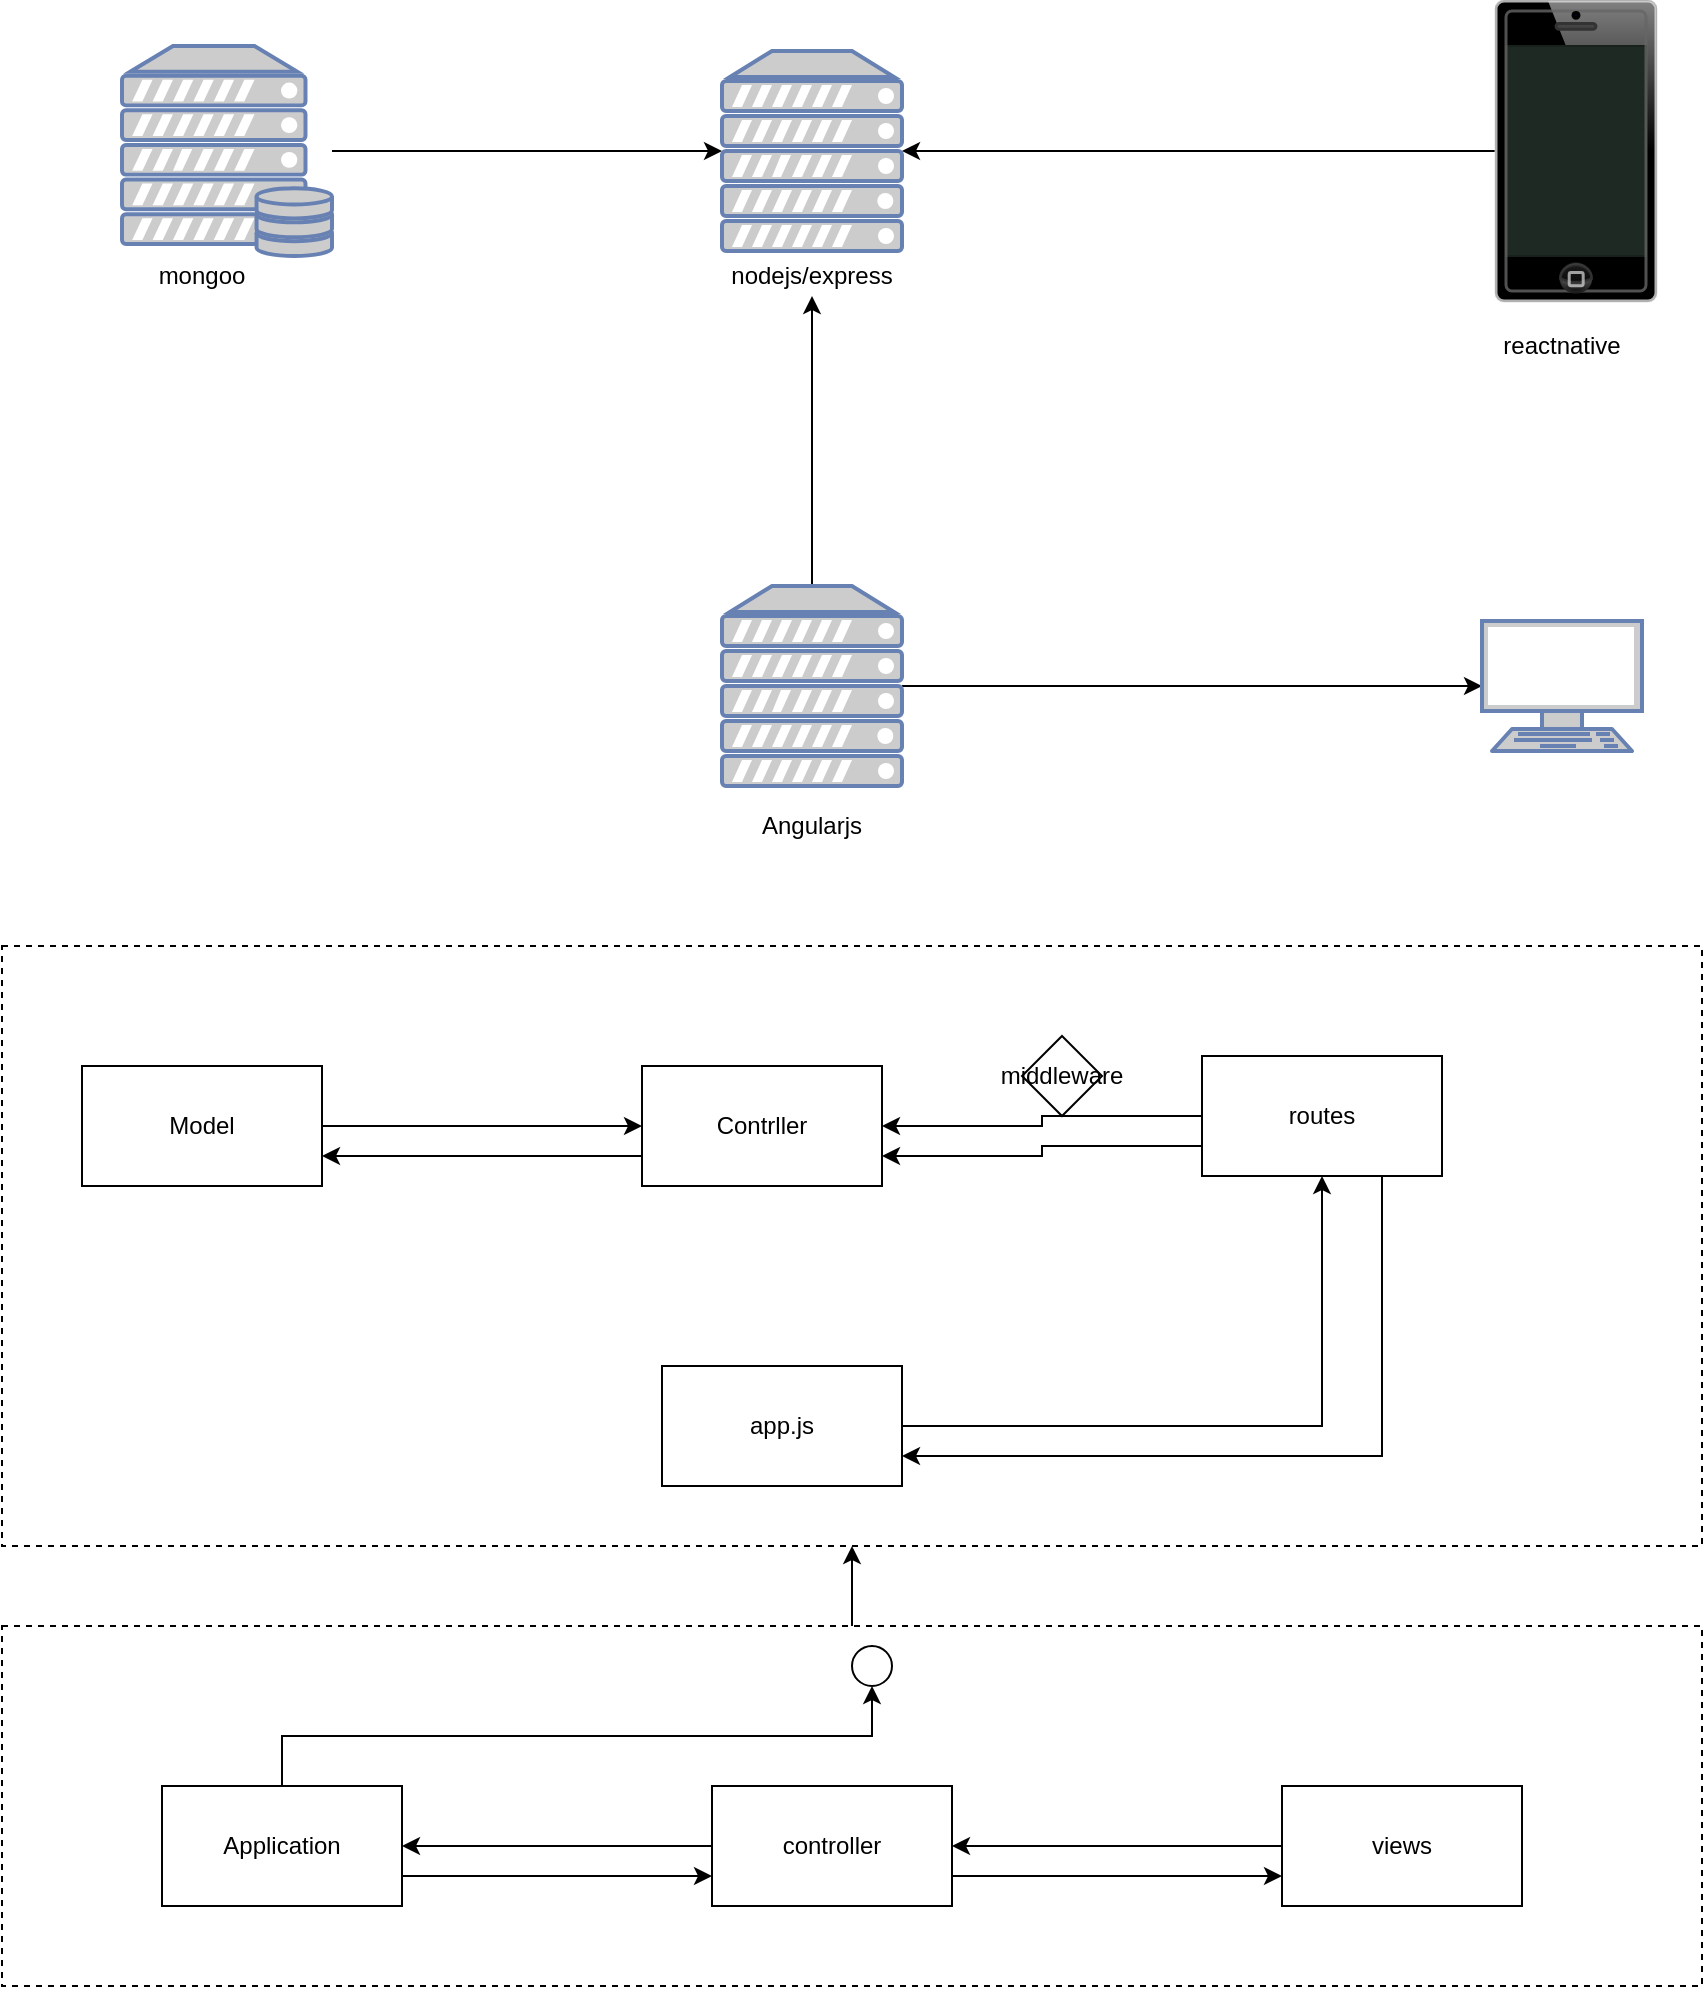 <mxfile version="12.2.4" pages="1"><diagram id="nBHXRuJ1h0ZP31H6Jr4_" name="Page-1"><mxGraphModel dx="1039" dy="549" grid="1" gridSize="10" guides="1" tooltips="1" connect="1" arrows="1" fold="1" page="1" pageScale="1" pageWidth="827" pageHeight="1169" math="0" shadow="0"><root><mxCell id="0"/><mxCell id="1" parent="0"/><mxCell id="7" value="" style="rounded=0;whiteSpace=wrap;html=1;dashed=1;fillColor=none;" vertex="1" parent="1"><mxGeometry y="840" width="850" height="180" as="geometry"/></mxCell><mxCell id="7_hz_wZNT7Yw_3VmMEoU-5" style="edgeStyle=orthogonalEdgeStyle;rounded=0;orthogonalLoop=1;jettySize=auto;html=1;" parent="1" source="7_hz_wZNT7Yw_3VmMEoU-1" target="7_hz_wZNT7Yw_3VmMEoU-2" edge="1"><mxGeometry relative="1" as="geometry"/></mxCell><mxCell id="7_hz_wZNT7Yw_3VmMEoU-1" value="" style="fontColor=#0066CC;verticalAlign=top;verticalLabelPosition=bottom;labelPosition=center;align=center;html=1;outlineConnect=0;fillColor=#CCCCCC;strokeColor=#6881B3;gradientColor=none;gradientDirection=north;strokeWidth=2;shape=mxgraph.networks.server_storage;" parent="1" vertex="1"><mxGeometry x="60" y="50" width="105" height="105" as="geometry"/></mxCell><mxCell id="7_hz_wZNT7Yw_3VmMEoU-2" value="" style="fontColor=#0066CC;verticalAlign=top;verticalLabelPosition=bottom;labelPosition=center;align=center;html=1;outlineConnect=0;fillColor=#CCCCCC;strokeColor=#6881B3;gradientColor=none;gradientDirection=north;strokeWidth=2;shape=mxgraph.networks.server;" parent="1" vertex="1"><mxGeometry x="360" y="52.5" width="90" height="100" as="geometry"/></mxCell><mxCell id="7_hz_wZNT7Yw_3VmMEoU-3" value="nodejs/express" style="text;html=1;strokeColor=none;fillColor=none;align=center;verticalAlign=middle;whiteSpace=wrap;rounded=0;" parent="1" vertex="1"><mxGeometry x="385" y="155" width="40" height="20" as="geometry"/></mxCell><mxCell id="7_hz_wZNT7Yw_3VmMEoU-4" value="mongoo" style="text;html=1;strokeColor=none;fillColor=none;align=center;verticalAlign=middle;whiteSpace=wrap;rounded=0;" parent="1" vertex="1"><mxGeometry x="80" y="155" width="40" height="20" as="geometry"/></mxCell><mxCell id="7_hz_wZNT7Yw_3VmMEoU-13" style="edgeStyle=orthogonalEdgeStyle;rounded=0;orthogonalLoop=1;jettySize=auto;html=1;entryX=0;entryY=0.5;entryDx=0;entryDy=0;entryPerimeter=0;" parent="1" source="7_hz_wZNT7Yw_3VmMEoU-7" target="7_hz_wZNT7Yw_3VmMEoU-9" edge="1"><mxGeometry relative="1" as="geometry"/></mxCell><mxCell id="7_hz_wZNT7Yw_3VmMEoU-16" style="edgeStyle=orthogonalEdgeStyle;rounded=0;orthogonalLoop=1;jettySize=auto;html=1;entryX=0.5;entryY=1;entryDx=0;entryDy=0;" parent="1" source="7_hz_wZNT7Yw_3VmMEoU-7" target="7_hz_wZNT7Yw_3VmMEoU-3" edge="1"><mxGeometry relative="1" as="geometry"/></mxCell><mxCell id="7_hz_wZNT7Yw_3VmMEoU-7" value="" style="fontColor=#0066CC;verticalAlign=top;verticalLabelPosition=bottom;labelPosition=center;align=center;html=1;outlineConnect=0;fillColor=#CCCCCC;strokeColor=#6881B3;gradientColor=none;gradientDirection=north;strokeWidth=2;shape=mxgraph.networks.server;" parent="1" vertex="1"><mxGeometry x="360" y="320" width="90" height="100" as="geometry"/></mxCell><mxCell id="7_hz_wZNT7Yw_3VmMEoU-8" value="Angularjs" style="text;html=1;strokeColor=none;fillColor=none;align=center;verticalAlign=middle;whiteSpace=wrap;rounded=0;" parent="1" vertex="1"><mxGeometry x="385" y="430" width="40" height="20" as="geometry"/></mxCell><mxCell id="7_hz_wZNT7Yw_3VmMEoU-9" value="" style="fontColor=#0066CC;verticalAlign=top;verticalLabelPosition=bottom;labelPosition=center;align=center;html=1;outlineConnect=0;fillColor=#CCCCCC;strokeColor=#6881B3;gradientColor=none;gradientDirection=north;strokeWidth=2;shape=mxgraph.networks.terminal;" parent="1" vertex="1"><mxGeometry x="740" y="337.5" width="80" height="65" as="geometry"/></mxCell><mxCell id="7_hz_wZNT7Yw_3VmMEoU-15" style="edgeStyle=orthogonalEdgeStyle;rounded=0;orthogonalLoop=1;jettySize=auto;html=1;" parent="1" source="7_hz_wZNT7Yw_3VmMEoU-12" target="7_hz_wZNT7Yw_3VmMEoU-2" edge="1"><mxGeometry relative="1" as="geometry"/></mxCell><mxCell id="7_hz_wZNT7Yw_3VmMEoU-12" value="" style="verticalLabelPosition=bottom;verticalAlign=top;html=1;shadow=0;dashed=0;strokeWidth=1;shape=mxgraph.ios.iPhone;bgStyle=bgGreen;fillColor=#aaaaaa;" parent="1" vertex="1"><mxGeometry x="747" y="27.5" width="80" height="150" as="geometry"/></mxCell><mxCell id="7_hz_wZNT7Yw_3VmMEoU-14" value="reactnative" style="text;html=1;strokeColor=none;fillColor=none;align=center;verticalAlign=middle;whiteSpace=wrap;rounded=0;" parent="1" vertex="1"><mxGeometry x="760" y="190" width="40" height="20" as="geometry"/></mxCell><mxCell id="7_hz_wZNT7Yw_3VmMEoU-21" style="edgeStyle=orthogonalEdgeStyle;rounded=0;orthogonalLoop=1;jettySize=auto;html=1;" parent="1" source="7_hz_wZNT7Yw_3VmMEoU-17" target="7_hz_wZNT7Yw_3VmMEoU-18" edge="1"><mxGeometry relative="1" as="geometry"/></mxCell><mxCell id="7_hz_wZNT7Yw_3VmMEoU-17" value="Model" style="rounded=0;whiteSpace=wrap;html=1;" parent="1" vertex="1"><mxGeometry x="40" y="560" width="120" height="60" as="geometry"/></mxCell><mxCell id="7_hz_wZNT7Yw_3VmMEoU-22" style="edgeStyle=orthogonalEdgeStyle;rounded=0;orthogonalLoop=1;jettySize=auto;html=1;exitX=0;exitY=0.75;exitDx=0;exitDy=0;entryX=1;entryY=0.75;entryDx=0;entryDy=0;" parent="1" source="7_hz_wZNT7Yw_3VmMEoU-18" target="7_hz_wZNT7Yw_3VmMEoU-17" edge="1"><mxGeometry relative="1" as="geometry"/></mxCell><mxCell id="7_hz_wZNT7Yw_3VmMEoU-18" value="Contrller" style="rounded=0;whiteSpace=wrap;html=1;" parent="1" vertex="1"><mxGeometry x="320" y="560" width="120" height="60" as="geometry"/></mxCell><mxCell id="7_hz_wZNT7Yw_3VmMEoU-24" style="edgeStyle=orthogonalEdgeStyle;rounded=0;orthogonalLoop=1;jettySize=auto;html=1;exitX=0.75;exitY=1;exitDx=0;exitDy=0;entryX=1;entryY=0.75;entryDx=0;entryDy=0;" parent="1" source="7_hz_wZNT7Yw_3VmMEoU-19" target="7_hz_wZNT7Yw_3VmMEoU-20" edge="1"><mxGeometry relative="1" as="geometry"/></mxCell><mxCell id="7_hz_wZNT7Yw_3VmMEoU-25" style="edgeStyle=orthogonalEdgeStyle;rounded=0;orthogonalLoop=1;jettySize=auto;html=1;" parent="1" source="7_hz_wZNT7Yw_3VmMEoU-19" target="7_hz_wZNT7Yw_3VmMEoU-18" edge="1"><mxGeometry relative="1" as="geometry"/></mxCell><mxCell id="7_hz_wZNT7Yw_3VmMEoU-26" style="edgeStyle=orthogonalEdgeStyle;rounded=0;orthogonalLoop=1;jettySize=auto;html=1;exitX=0;exitY=0.75;exitDx=0;exitDy=0;entryX=1;entryY=0.75;entryDx=0;entryDy=0;" parent="1" source="7_hz_wZNT7Yw_3VmMEoU-19" target="7_hz_wZNT7Yw_3VmMEoU-18" edge="1"><mxGeometry relative="1" as="geometry"/></mxCell><mxCell id="7_hz_wZNT7Yw_3VmMEoU-19" value="routes&lt;br&gt;" style="rounded=0;whiteSpace=wrap;html=1;" parent="1" vertex="1"><mxGeometry x="600" y="555" width="120" height="60" as="geometry"/></mxCell><mxCell id="7_hz_wZNT7Yw_3VmMEoU-23" style="edgeStyle=orthogonalEdgeStyle;rounded=0;orthogonalLoop=1;jettySize=auto;html=1;" parent="1" source="7_hz_wZNT7Yw_3VmMEoU-20" target="7_hz_wZNT7Yw_3VmMEoU-19" edge="1"><mxGeometry relative="1" as="geometry"/></mxCell><mxCell id="7_hz_wZNT7Yw_3VmMEoU-20" value="app.js" style="rounded=0;whiteSpace=wrap;html=1;" parent="1" vertex="1"><mxGeometry x="330" y="710" width="120" height="60" as="geometry"/></mxCell><mxCell id="7_hz_wZNT7Yw_3VmMEoU-27" value="middleware" style="rhombus;whiteSpace=wrap;html=1;" parent="1" vertex="1"><mxGeometry x="510" y="545" width="40" height="40" as="geometry"/></mxCell><mxCell id="4" style="edgeStyle=orthogonalEdgeStyle;rounded=0;orthogonalLoop=1;jettySize=auto;html=1;entryX=1;entryY=0.5;entryDx=0;entryDy=0;" edge="1" parent="1" source="2" target="3"><mxGeometry relative="1" as="geometry"/></mxCell><mxCell id="2" value="views" style="rounded=0;whiteSpace=wrap;html=1;" vertex="1" parent="1"><mxGeometry x="640" y="920" width="120" height="60" as="geometry"/></mxCell><mxCell id="5" style="edgeStyle=orthogonalEdgeStyle;rounded=0;orthogonalLoop=1;jettySize=auto;html=1;exitX=1;exitY=0.75;exitDx=0;exitDy=0;entryX=0;entryY=0.75;entryDx=0;entryDy=0;" edge="1" parent="1" source="3" target="2"><mxGeometry relative="1" as="geometry"/></mxCell><mxCell id="11" style="edgeStyle=orthogonalEdgeStyle;rounded=0;orthogonalLoop=1;jettySize=auto;html=1;entryX=1;entryY=0.5;entryDx=0;entryDy=0;" edge="1" parent="1" source="3" target="10"><mxGeometry relative="1" as="geometry"/></mxCell><mxCell id="3" value="controller" style="rounded=0;whiteSpace=wrap;html=1;" vertex="1" parent="1"><mxGeometry x="355" y="920" width="120" height="60" as="geometry"/></mxCell><mxCell id="6" value="" style="rounded=0;whiteSpace=wrap;html=1;fillColor=none;dashed=1;" vertex="1" parent="1"><mxGeometry y="500" width="850" height="300" as="geometry"/></mxCell><mxCell id="9" style="edgeStyle=orthogonalEdgeStyle;rounded=0;orthogonalLoop=1;jettySize=auto;html=1;exitX=0.5;exitY=0;exitDx=0;exitDy=0;entryX=0.5;entryY=1;entryDx=0;entryDy=0;" edge="1" parent="1" source="7" target="6"><mxGeometry relative="1" as="geometry"/></mxCell><mxCell id="12" style="edgeStyle=orthogonalEdgeStyle;rounded=0;orthogonalLoop=1;jettySize=auto;html=1;exitX=1;exitY=0.75;exitDx=0;exitDy=0;entryX=0;entryY=0.75;entryDx=0;entryDy=0;" edge="1" parent="1" source="10" target="3"><mxGeometry relative="1" as="geometry"/></mxCell><mxCell id="14" style="edgeStyle=orthogonalEdgeStyle;rounded=0;orthogonalLoop=1;jettySize=auto;html=1;exitX=0.5;exitY=0;exitDx=0;exitDy=0;entryX=0.5;entryY=1;entryDx=0;entryDy=0;" edge="1" parent="1" source="10" target="13"><mxGeometry relative="1" as="geometry"/></mxCell><mxCell id="10" value="Application" style="rounded=0;whiteSpace=wrap;html=1;fillColor=none;" vertex="1" parent="1"><mxGeometry x="80" y="920" width="120" height="60" as="geometry"/></mxCell><mxCell id="13" value="" style="ellipse;whiteSpace=wrap;html=1;aspect=fixed;fillColor=none;" vertex="1" parent="1"><mxGeometry x="425" y="850" width="20" height="20" as="geometry"/></mxCell></root></mxGraphModel></diagram></mxfile>